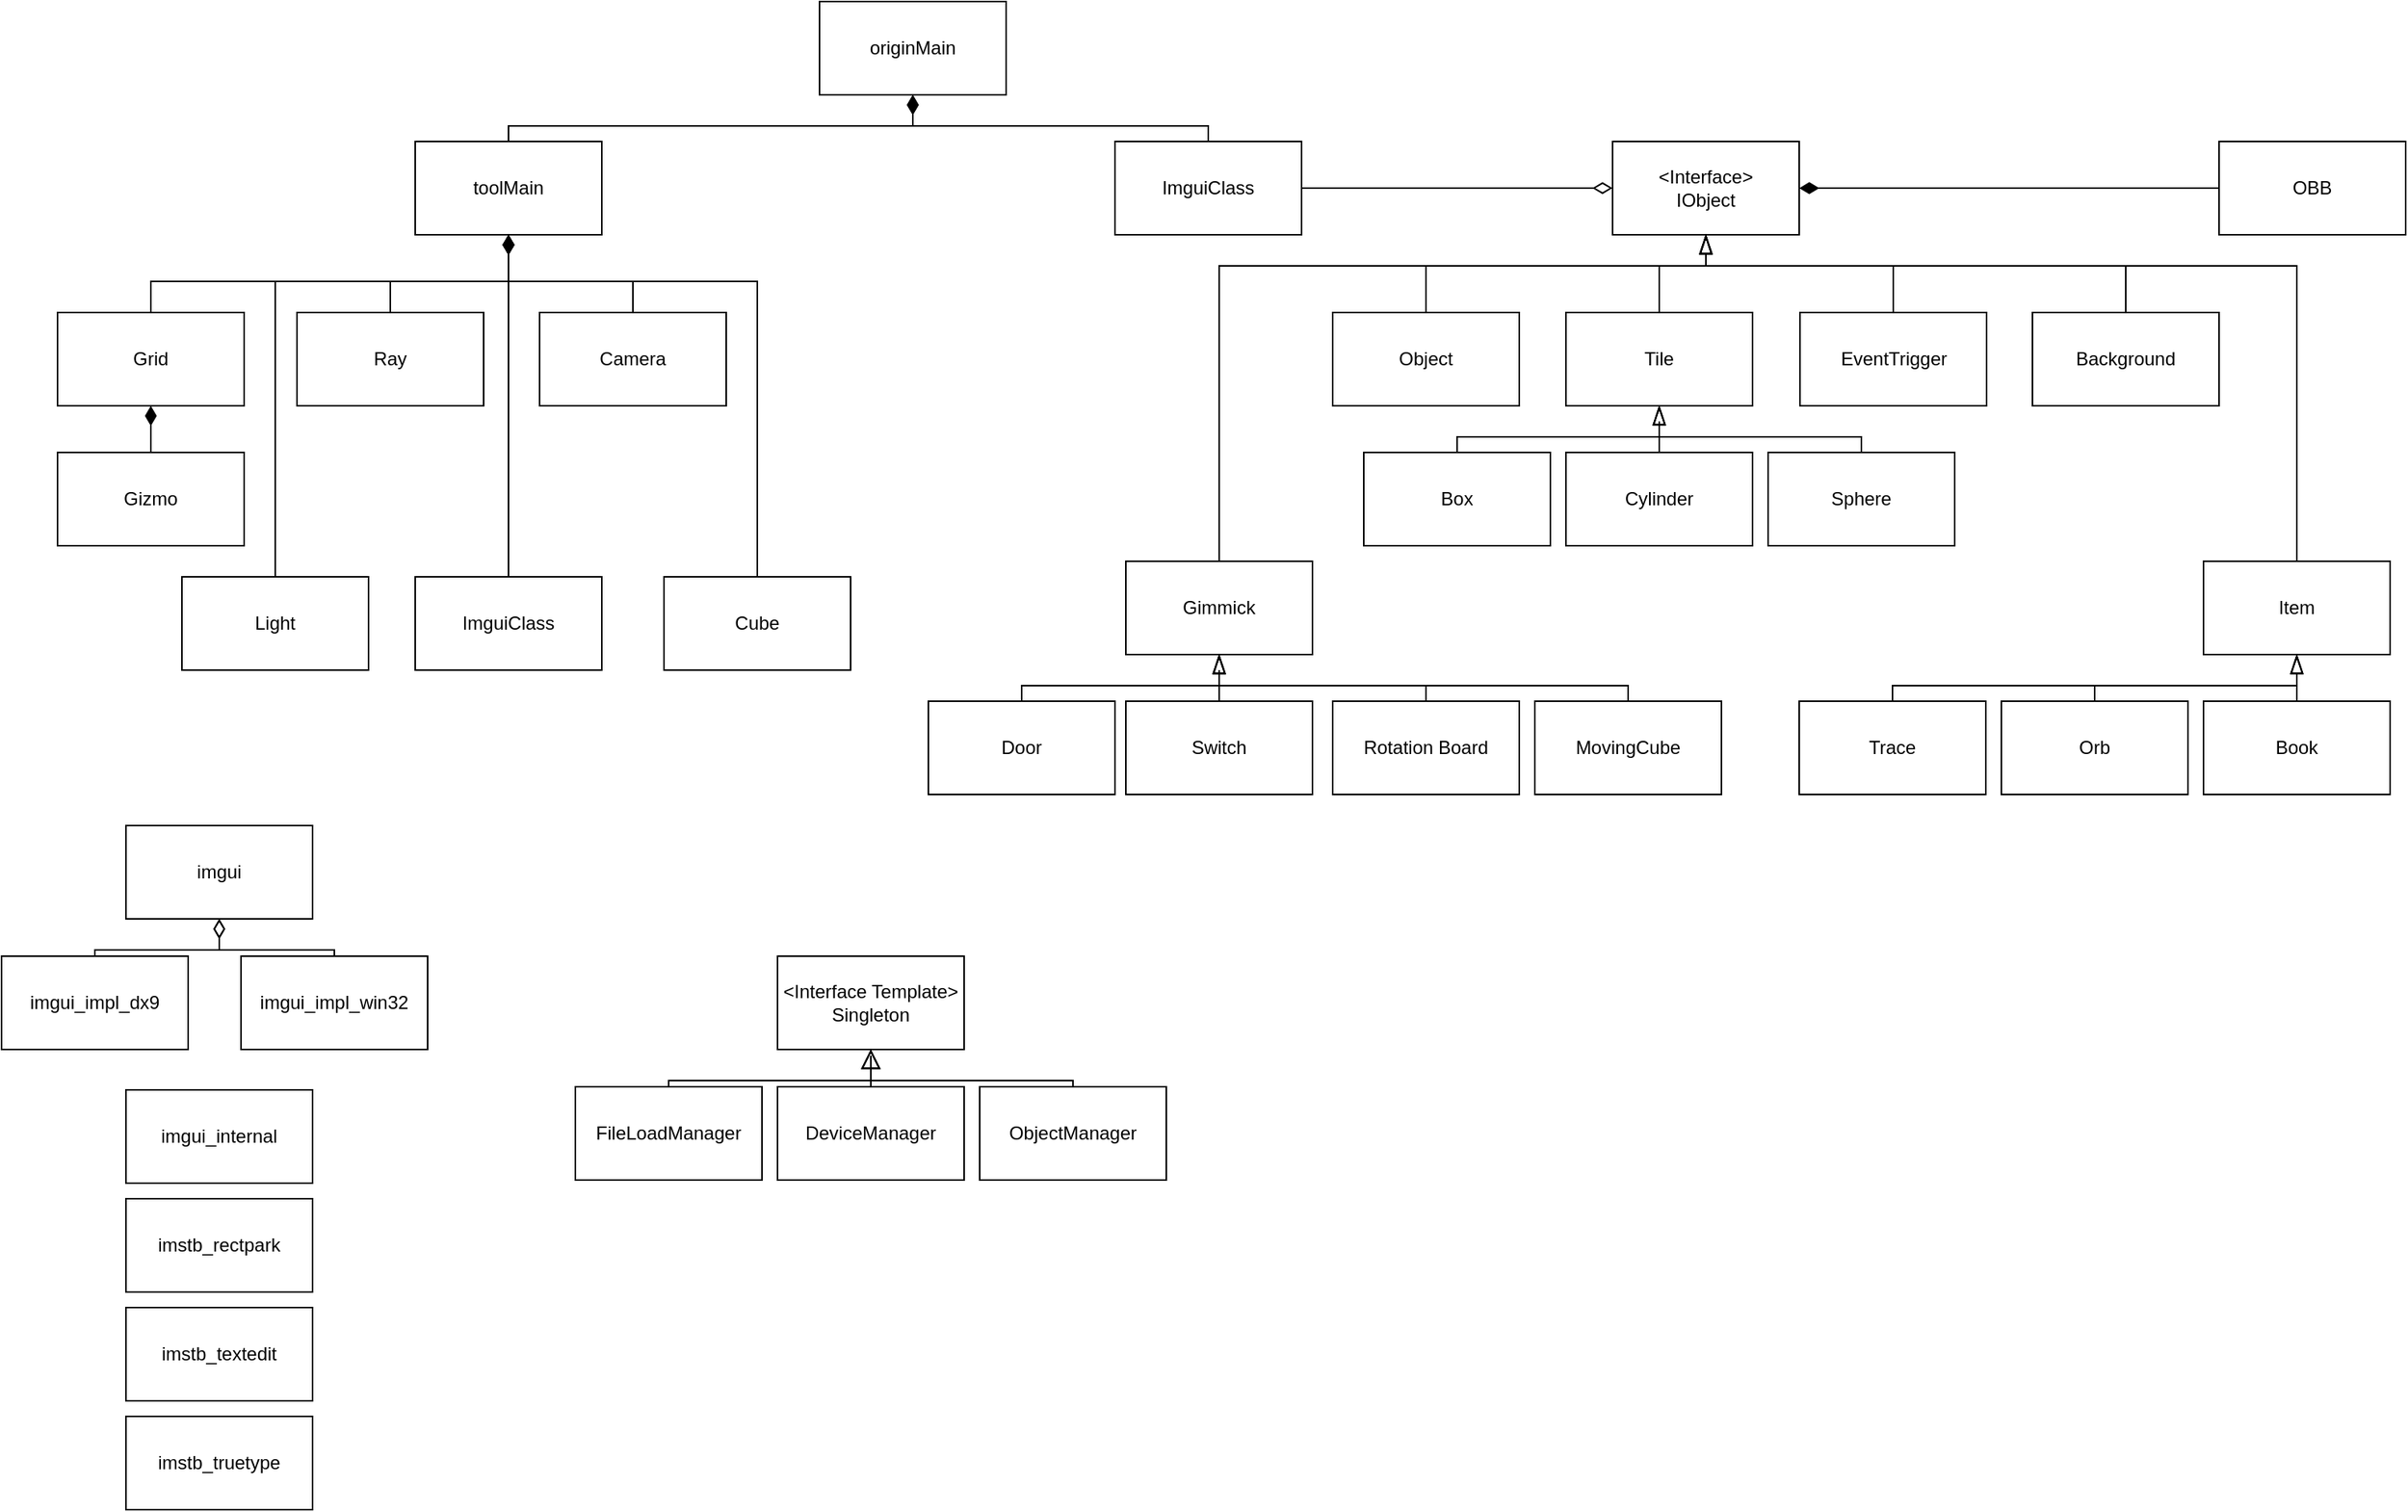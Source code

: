 <mxfile version="13.6.2" type="device" pages="2"><diagram id="NQ89EqoyAP7iYpP9flyT" name="maptool"><mxGraphModel dx="2595" dy="1518" grid="1" gridSize="10" guides="1" tooltips="1" connect="1" arrows="1" fold="1" page="1" pageScale="1" pageWidth="827" pageHeight="1169" math="0" shadow="0"><root><mxCell id="0"/><mxCell id="1" parent="0"/><mxCell id="WoX8dIiPZ_LJvQ6sm2_s-66" style="edgeStyle=orthogonalEdgeStyle;rounded=0;orthogonalLoop=1;jettySize=auto;html=1;startArrow=none;startFill=0;endArrow=diamondThin;endFill=1;endSize=10;" edge="1" parent="1" source="WoX8dIiPZ_LJvQ6sm2_s-1" target="WoX8dIiPZ_LJvQ6sm2_s-12"><mxGeometry relative="1" as="geometry"><Array as="points"><mxPoint x="371" y="110"/><mxPoint x="631" y="110"/></Array></mxGeometry></mxCell><mxCell id="WoX8dIiPZ_LJvQ6sm2_s-1" value="toolMain" style="rounded=0;whiteSpace=wrap;html=1;" vertex="1" parent="1"><mxGeometry x="311" y="120" width="120" height="60" as="geometry"/></mxCell><mxCell id="WoX8dIiPZ_LJvQ6sm2_s-60" style="edgeStyle=orthogonalEdgeStyle;rounded=0;orthogonalLoop=1;jettySize=auto;html=1;exitX=0.5;exitY=0;exitDx=0;exitDy=0;entryX=0.5;entryY=1;entryDx=0;entryDy=0;startArrow=none;startFill=0;endArrow=diamondThin;endFill=1;endSize=10;" edge="1" parent="1" source="WoX8dIiPZ_LJvQ6sm2_s-2" target="WoX8dIiPZ_LJvQ6sm2_s-1"><mxGeometry relative="1" as="geometry"><Array as="points"><mxPoint x="141" y="210"/><mxPoint x="371" y="210"/></Array></mxGeometry></mxCell><mxCell id="WoX8dIiPZ_LJvQ6sm2_s-2" value="Grid" style="rounded=0;whiteSpace=wrap;html=1;" vertex="1" parent="1"><mxGeometry x="81" y="230" width="120" height="60" as="geometry"/></mxCell><mxCell id="WoX8dIiPZ_LJvQ6sm2_s-65" style="edgeStyle=orthogonalEdgeStyle;rounded=0;orthogonalLoop=1;jettySize=auto;html=1;exitX=0.5;exitY=0;exitDx=0;exitDy=0;entryX=0.5;entryY=1;entryDx=0;entryDy=0;startArrow=none;startFill=0;endArrow=diamondThin;endFill=1;endSize=10;" edge="1" parent="1" source="WoX8dIiPZ_LJvQ6sm2_s-3" target="WoX8dIiPZ_LJvQ6sm2_s-1"><mxGeometry relative="1" as="geometry"><Array as="points"><mxPoint x="531" y="400"/><mxPoint x="531" y="210"/><mxPoint x="371" y="210"/></Array></mxGeometry></mxCell><mxCell id="WoX8dIiPZ_LJvQ6sm2_s-3" value="Cube" style="rounded=0;whiteSpace=wrap;html=1;" vertex="1" parent="1"><mxGeometry x="471" y="400" width="120" height="60" as="geometry"/></mxCell><mxCell id="WoX8dIiPZ_LJvQ6sm2_s-64" style="edgeStyle=orthogonalEdgeStyle;rounded=0;orthogonalLoop=1;jettySize=auto;html=1;exitX=0.5;exitY=0;exitDx=0;exitDy=0;startArrow=none;startFill=0;endArrow=diamondThin;endFill=1;endSize=10;" edge="1" parent="1" source="WoX8dIiPZ_LJvQ6sm2_s-4"><mxGeometry relative="1" as="geometry"><mxPoint x="371" y="180" as="targetPoint"/><Array as="points"><mxPoint x="451" y="210"/><mxPoint x="371" y="210"/></Array></mxGeometry></mxCell><mxCell id="WoX8dIiPZ_LJvQ6sm2_s-4" value="Camera" style="rounded=0;whiteSpace=wrap;html=1;" vertex="1" parent="1"><mxGeometry x="391" y="230" width="120" height="60" as="geometry"/></mxCell><mxCell id="WoX8dIiPZ_LJvQ6sm2_s-63" style="edgeStyle=orthogonalEdgeStyle;rounded=0;orthogonalLoop=1;jettySize=auto;html=1;exitX=0.5;exitY=0;exitDx=0;exitDy=0;startArrow=none;startFill=0;endArrow=diamondThin;endFill=1;endSize=10;" edge="1" parent="1" source="WoX8dIiPZ_LJvQ6sm2_s-5"><mxGeometry relative="1" as="geometry"><mxPoint x="371" y="180" as="targetPoint"/></mxGeometry></mxCell><mxCell id="WoX8dIiPZ_LJvQ6sm2_s-5" value="ImguiClass" style="rounded=0;whiteSpace=wrap;html=1;" vertex="1" parent="1"><mxGeometry x="311" y="400" width="120" height="60" as="geometry"/></mxCell><mxCell id="WoX8dIiPZ_LJvQ6sm2_s-62" style="edgeStyle=orthogonalEdgeStyle;rounded=0;orthogonalLoop=1;jettySize=auto;html=1;exitX=0.5;exitY=0;exitDx=0;exitDy=0;entryX=0.5;entryY=1;entryDx=0;entryDy=0;startArrow=none;startFill=0;endArrow=diamondThin;endFill=1;endSize=10;" edge="1" parent="1" source="WoX8dIiPZ_LJvQ6sm2_s-6" target="WoX8dIiPZ_LJvQ6sm2_s-1"><mxGeometry relative="1" as="geometry"><Array as="points"><mxPoint x="295" y="210"/><mxPoint x="371" y="210"/></Array></mxGeometry></mxCell><mxCell id="WoX8dIiPZ_LJvQ6sm2_s-6" value="Ray" style="rounded=0;whiteSpace=wrap;html=1;" vertex="1" parent="1"><mxGeometry x="235" y="230" width="120" height="60" as="geometry"/></mxCell><mxCell id="WoX8dIiPZ_LJvQ6sm2_s-61" style="edgeStyle=orthogonalEdgeStyle;rounded=0;orthogonalLoop=1;jettySize=auto;html=1;exitX=0.5;exitY=0;exitDx=0;exitDy=0;startArrow=none;startFill=0;endArrow=diamondThin;endFill=1;endSize=10;" edge="1" parent="1" source="WoX8dIiPZ_LJvQ6sm2_s-7"><mxGeometry relative="1" as="geometry"><mxPoint x="371" y="180" as="targetPoint"/><Array as="points"><mxPoint x="221" y="400"/><mxPoint x="221" y="210"/><mxPoint x="371" y="210"/></Array></mxGeometry></mxCell><mxCell id="WoX8dIiPZ_LJvQ6sm2_s-7" value="Light" style="rounded=0;whiteSpace=wrap;html=1;" vertex="1" parent="1"><mxGeometry x="161" y="400" width="120" height="60" as="geometry"/></mxCell><mxCell id="WoX8dIiPZ_LJvQ6sm2_s-59" style="edgeStyle=orthogonalEdgeStyle;rounded=0;orthogonalLoop=1;jettySize=auto;html=1;exitX=0.5;exitY=0;exitDx=0;exitDy=0;entryX=0.5;entryY=1;entryDx=0;entryDy=0;startArrow=none;startFill=0;endArrow=diamondThin;endFill=1;endSize=10;" edge="1" parent="1" source="WoX8dIiPZ_LJvQ6sm2_s-9" target="WoX8dIiPZ_LJvQ6sm2_s-2"><mxGeometry relative="1" as="geometry"/></mxCell><mxCell id="WoX8dIiPZ_LJvQ6sm2_s-9" value="Gizmo" style="rounded=0;whiteSpace=wrap;html=1;" vertex="1" parent="1"><mxGeometry x="81" y="320" width="120" height="60" as="geometry"/></mxCell><mxCell id="WoX8dIiPZ_LJvQ6sm2_s-67" style="edgeStyle=orthogonalEdgeStyle;rounded=0;orthogonalLoop=1;jettySize=auto;html=1;exitX=0.5;exitY=0;exitDx=0;exitDy=0;entryX=0.5;entryY=1;entryDx=0;entryDy=0;startArrow=none;startFill=0;endArrow=diamondThin;endFill=1;endSize=10;" edge="1" parent="1" source="WoX8dIiPZ_LJvQ6sm2_s-11" target="WoX8dIiPZ_LJvQ6sm2_s-12"><mxGeometry relative="1" as="geometry"><Array as="points"><mxPoint x="821" y="110"/><mxPoint x="631" y="110"/></Array></mxGeometry></mxCell><mxCell id="WoX8dIiPZ_LJvQ6sm2_s-68" style="edgeStyle=orthogonalEdgeStyle;rounded=0;orthogonalLoop=1;jettySize=auto;html=1;exitX=1;exitY=0.5;exitDx=0;exitDy=0;startArrow=none;startFill=0;endArrow=diamondThin;endFill=0;endSize=10;" edge="1" parent="1" source="WoX8dIiPZ_LJvQ6sm2_s-11" target="WoX8dIiPZ_LJvQ6sm2_s-13"><mxGeometry relative="1" as="geometry"/></mxCell><mxCell id="WoX8dIiPZ_LJvQ6sm2_s-11" value="ImguiClass" style="rounded=0;whiteSpace=wrap;html=1;" vertex="1" parent="1"><mxGeometry x="761" y="120" width="120" height="60" as="geometry"/></mxCell><mxCell id="WoX8dIiPZ_LJvQ6sm2_s-12" value="originMain" style="rounded=0;whiteSpace=wrap;html=1;" vertex="1" parent="1"><mxGeometry x="571" y="30" width="120" height="60" as="geometry"/></mxCell><mxCell id="WoX8dIiPZ_LJvQ6sm2_s-13" value="&amp;lt;Interface&amp;gt;&lt;br&gt;IObject" style="rounded=0;whiteSpace=wrap;html=1;" vertex="1" parent="1"><mxGeometry x="1081" y="120" width="120" height="60" as="geometry"/></mxCell><mxCell id="WoX8dIiPZ_LJvQ6sm2_s-69" style="edgeStyle=orthogonalEdgeStyle;rounded=0;orthogonalLoop=1;jettySize=auto;html=1;exitX=0;exitY=0.5;exitDx=0;exitDy=0;entryX=1;entryY=0.5;entryDx=0;entryDy=0;startArrow=none;startFill=0;endArrow=diamondThin;endFill=1;endSize=10;" edge="1" parent="1" source="WoX8dIiPZ_LJvQ6sm2_s-14" target="WoX8dIiPZ_LJvQ6sm2_s-13"><mxGeometry relative="1" as="geometry"/></mxCell><mxCell id="WoX8dIiPZ_LJvQ6sm2_s-14" value="OBB" style="rounded=0;whiteSpace=wrap;html=1;" vertex="1" parent="1"><mxGeometry x="1471" y="120" width="120" height="60" as="geometry"/></mxCell><mxCell id="WoX8dIiPZ_LJvQ6sm2_s-73" style="edgeStyle=orthogonalEdgeStyle;rounded=0;orthogonalLoop=1;jettySize=auto;html=1;exitX=0.5;exitY=0;exitDx=0;exitDy=0;startArrow=none;startFill=0;endArrow=blockThin;endFill=0;endSize=10;" edge="1" parent="1" source="WoX8dIiPZ_LJvQ6sm2_s-15"><mxGeometry relative="1" as="geometry"><mxPoint x="1141" y="180" as="targetPoint"/><Array as="points"><mxPoint x="1411" y="200"/><mxPoint x="1141" y="200"/></Array></mxGeometry></mxCell><mxCell id="WoX8dIiPZ_LJvQ6sm2_s-15" value="Background" style="rounded=0;whiteSpace=wrap;html=1;" vertex="1" parent="1"><mxGeometry x="1351" y="230" width="120" height="60" as="geometry"/></mxCell><mxCell id="WoX8dIiPZ_LJvQ6sm2_s-72" style="edgeStyle=orthogonalEdgeStyle;rounded=0;orthogonalLoop=1;jettySize=auto;html=1;exitX=0.5;exitY=0;exitDx=0;exitDy=0;startArrow=none;startFill=0;endArrow=blockThin;endFill=0;endSize=10;" edge="1" parent="1" source="WoX8dIiPZ_LJvQ6sm2_s-16"><mxGeometry relative="1" as="geometry"><mxPoint x="1141" y="180" as="targetPoint"/><Array as="points"><mxPoint x="1262" y="200"/><mxPoint x="1141" y="200"/></Array></mxGeometry></mxCell><mxCell id="WoX8dIiPZ_LJvQ6sm2_s-16" value="EventTrigger" style="rounded=0;whiteSpace=wrap;html=1;" vertex="1" parent="1"><mxGeometry x="1201.5" y="230" width="120" height="60" as="geometry"/></mxCell><mxCell id="WoX8dIiPZ_LJvQ6sm2_s-71" style="edgeStyle=orthogonalEdgeStyle;rounded=0;orthogonalLoop=1;jettySize=auto;html=1;exitX=0.5;exitY=0;exitDx=0;exitDy=0;startArrow=none;startFill=0;endArrow=blockThin;endFill=0;endSize=10;" edge="1" parent="1" source="WoX8dIiPZ_LJvQ6sm2_s-17"><mxGeometry relative="1" as="geometry"><mxPoint x="1141" y="180" as="targetPoint"/><Array as="points"><mxPoint x="1111" y="200"/><mxPoint x="1141" y="200"/></Array></mxGeometry></mxCell><mxCell id="WoX8dIiPZ_LJvQ6sm2_s-17" value="Tile" style="rounded=0;whiteSpace=wrap;html=1;" vertex="1" parent="1"><mxGeometry x="1051" y="230" width="120" height="60" as="geometry"/></mxCell><mxCell id="WoX8dIiPZ_LJvQ6sm2_s-70" style="edgeStyle=orthogonalEdgeStyle;rounded=0;orthogonalLoop=1;jettySize=auto;html=1;exitX=0.5;exitY=0;exitDx=0;exitDy=0;entryX=0.5;entryY=1;entryDx=0;entryDy=0;startArrow=none;startFill=0;endArrow=blockThin;endFill=0;endSize=10;" edge="1" parent="1" source="WoX8dIiPZ_LJvQ6sm2_s-18" target="WoX8dIiPZ_LJvQ6sm2_s-13"><mxGeometry relative="1" as="geometry"><Array as="points"><mxPoint x="961" y="200"/><mxPoint x="1141" y="200"/></Array></mxGeometry></mxCell><mxCell id="WoX8dIiPZ_LJvQ6sm2_s-18" value="Object" style="rounded=0;whiteSpace=wrap;html=1;" vertex="1" parent="1"><mxGeometry x="901" y="230" width="120" height="60" as="geometry"/></mxCell><mxCell id="WoX8dIiPZ_LJvQ6sm2_s-76" style="edgeStyle=orthogonalEdgeStyle;rounded=0;orthogonalLoop=1;jettySize=auto;html=1;entryX=0.5;entryY=1;entryDx=0;entryDy=0;startArrow=none;startFill=0;endArrow=blockThin;endFill=0;endSize=10;" edge="1" parent="1" source="WoX8dIiPZ_LJvQ6sm2_s-19" target="WoX8dIiPZ_LJvQ6sm2_s-17"><mxGeometry relative="1" as="geometry"><Array as="points"><mxPoint x="1241" y="310"/><mxPoint x="1111" y="310"/></Array></mxGeometry></mxCell><mxCell id="WoX8dIiPZ_LJvQ6sm2_s-19" value="Sphere" style="rounded=0;whiteSpace=wrap;html=1;" vertex="1" parent="1"><mxGeometry x="1181" y="320" width="120" height="60" as="geometry"/></mxCell><mxCell id="WoX8dIiPZ_LJvQ6sm2_s-74" style="edgeStyle=orthogonalEdgeStyle;rounded=0;orthogonalLoop=1;jettySize=auto;html=1;entryX=0.5;entryY=1;entryDx=0;entryDy=0;startArrow=none;startFill=0;endArrow=blockThin;endFill=0;endSize=10;" edge="1" parent="1" source="WoX8dIiPZ_LJvQ6sm2_s-20" target="WoX8dIiPZ_LJvQ6sm2_s-17"><mxGeometry relative="1" as="geometry"><Array as="points"><mxPoint x="981" y="310"/><mxPoint x="1111" y="310"/></Array></mxGeometry></mxCell><mxCell id="WoX8dIiPZ_LJvQ6sm2_s-20" value="Box" style="rounded=0;whiteSpace=wrap;html=1;" vertex="1" parent="1"><mxGeometry x="921" y="320" width="120" height="60" as="geometry"/></mxCell><mxCell id="WoX8dIiPZ_LJvQ6sm2_s-75" value="" style="edgeStyle=orthogonalEdgeStyle;rounded=0;orthogonalLoop=1;jettySize=auto;html=1;startArrow=none;startFill=0;endArrow=blockThin;endFill=0;endSize=10;" edge="1" parent="1" source="WoX8dIiPZ_LJvQ6sm2_s-21" target="WoX8dIiPZ_LJvQ6sm2_s-17"><mxGeometry relative="1" as="geometry"/></mxCell><mxCell id="WoX8dIiPZ_LJvQ6sm2_s-21" value="Cylinder" style="rounded=0;whiteSpace=wrap;html=1;" vertex="1" parent="1"><mxGeometry x="1051" y="320" width="120" height="60" as="geometry"/></mxCell><mxCell id="WoX8dIiPZ_LJvQ6sm2_s-82" style="edgeStyle=orthogonalEdgeStyle;rounded=0;orthogonalLoop=1;jettySize=auto;html=1;exitX=0.5;exitY=0;exitDx=0;exitDy=0;entryX=0.5;entryY=1;entryDx=0;entryDy=0;startArrow=none;startFill=0;endArrow=blockThin;endFill=0;endSize=10;" edge="1" parent="1" source="WoX8dIiPZ_LJvQ6sm2_s-22" target="WoX8dIiPZ_LJvQ6sm2_s-13"><mxGeometry relative="1" as="geometry"><Array as="points"><mxPoint x="1521" y="200"/><mxPoint x="1141" y="200"/></Array></mxGeometry></mxCell><mxCell id="WoX8dIiPZ_LJvQ6sm2_s-22" value="Item" style="rounded=0;whiteSpace=wrap;html=1;" vertex="1" parent="1"><mxGeometry x="1461" y="390" width="120" height="60" as="geometry"/></mxCell><mxCell id="WoX8dIiPZ_LJvQ6sm2_s-77" style="edgeStyle=orthogonalEdgeStyle;rounded=0;orthogonalLoop=1;jettySize=auto;html=1;exitX=0.5;exitY=0;exitDx=0;exitDy=0;entryX=0.5;entryY=1;entryDx=0;entryDy=0;startArrow=none;startFill=0;endArrow=blockThin;endFill=0;endSize=10;" edge="1" parent="1" source="WoX8dIiPZ_LJvQ6sm2_s-23" target="WoX8dIiPZ_LJvQ6sm2_s-13"><mxGeometry relative="1" as="geometry"><Array as="points"><mxPoint x="828" y="200"/><mxPoint x="1141" y="200"/></Array></mxGeometry></mxCell><mxCell id="WoX8dIiPZ_LJvQ6sm2_s-23" value="Gimmick" style="rounded=0;whiteSpace=wrap;html=1;" vertex="1" parent="1"><mxGeometry x="768" y="390" width="120" height="60" as="geometry"/></mxCell><mxCell id="WoX8dIiPZ_LJvQ6sm2_s-84" style="edgeStyle=orthogonalEdgeStyle;rounded=0;orthogonalLoop=1;jettySize=auto;html=1;exitX=0.5;exitY=0;exitDx=0;exitDy=0;startArrow=none;startFill=0;endArrow=blockThin;endFill=0;endSize=10;" edge="1" parent="1" source="WoX8dIiPZ_LJvQ6sm2_s-24"><mxGeometry relative="1" as="geometry"><mxPoint x="1521" y="450" as="targetPoint"/><Array as="points"><mxPoint x="1391" y="470"/><mxPoint x="1521" y="470"/></Array></mxGeometry></mxCell><mxCell id="WoX8dIiPZ_LJvQ6sm2_s-24" value="Orb" style="rounded=0;whiteSpace=wrap;html=1;" vertex="1" parent="1"><mxGeometry x="1331" y="480" width="120" height="60" as="geometry"/></mxCell><mxCell id="WoX8dIiPZ_LJvQ6sm2_s-85" style="edgeStyle=orthogonalEdgeStyle;rounded=0;orthogonalLoop=1;jettySize=auto;html=1;exitX=0.5;exitY=0;exitDx=0;exitDy=0;startArrow=none;startFill=0;endArrow=blockThin;endFill=0;endSize=10;" edge="1" parent="1" source="WoX8dIiPZ_LJvQ6sm2_s-25"><mxGeometry relative="1" as="geometry"><mxPoint x="1521" y="450" as="targetPoint"/><Array as="points"><mxPoint x="1261" y="470"/><mxPoint x="1521" y="470"/></Array></mxGeometry></mxCell><mxCell id="WoX8dIiPZ_LJvQ6sm2_s-25" value="Trace" style="rounded=0;whiteSpace=wrap;html=1;" vertex="1" parent="1"><mxGeometry x="1201" y="480" width="120" height="60" as="geometry"/></mxCell><mxCell id="WoX8dIiPZ_LJvQ6sm2_s-83" style="edgeStyle=orthogonalEdgeStyle;rounded=0;orthogonalLoop=1;jettySize=auto;html=1;exitX=0.5;exitY=0;exitDx=0;exitDy=0;entryX=0.5;entryY=1;entryDx=0;entryDy=0;startArrow=none;startFill=0;endArrow=blockThin;endFill=0;endSize=10;" edge="1" parent="1" source="WoX8dIiPZ_LJvQ6sm2_s-26" target="WoX8dIiPZ_LJvQ6sm2_s-22"><mxGeometry relative="1" as="geometry"/></mxCell><mxCell id="WoX8dIiPZ_LJvQ6sm2_s-26" value="Book" style="rounded=0;whiteSpace=wrap;html=1;" vertex="1" parent="1"><mxGeometry x="1461" y="480" width="120" height="60" as="geometry"/></mxCell><mxCell id="WoX8dIiPZ_LJvQ6sm2_s-79" value="" style="edgeStyle=orthogonalEdgeStyle;rounded=0;orthogonalLoop=1;jettySize=auto;html=1;startArrow=none;startFill=0;endArrow=blockThin;endFill=0;endSize=10;" edge="1" parent="1" source="WoX8dIiPZ_LJvQ6sm2_s-27" target="WoX8dIiPZ_LJvQ6sm2_s-23"><mxGeometry relative="1" as="geometry"/></mxCell><mxCell id="WoX8dIiPZ_LJvQ6sm2_s-27" value="Switch" style="rounded=0;whiteSpace=wrap;html=1;" vertex="1" parent="1"><mxGeometry x="768" y="480" width="120" height="60" as="geometry"/></mxCell><mxCell id="WoX8dIiPZ_LJvQ6sm2_s-78" style="edgeStyle=orthogonalEdgeStyle;rounded=0;orthogonalLoop=1;jettySize=auto;html=1;exitX=0.5;exitY=0;exitDx=0;exitDy=0;entryX=0.5;entryY=1;entryDx=0;entryDy=0;startArrow=none;startFill=0;endArrow=blockThin;endFill=0;endSize=10;" edge="1" parent="1" source="WoX8dIiPZ_LJvQ6sm2_s-28" target="WoX8dIiPZ_LJvQ6sm2_s-23"><mxGeometry relative="1" as="geometry"><Array as="points"><mxPoint x="701" y="470"/><mxPoint x="828" y="470"/></Array></mxGeometry></mxCell><mxCell id="WoX8dIiPZ_LJvQ6sm2_s-28" value="Door" style="rounded=0;whiteSpace=wrap;html=1;" vertex="1" parent="1"><mxGeometry x="641" y="480" width="120" height="60" as="geometry"/></mxCell><mxCell id="WoX8dIiPZ_LJvQ6sm2_s-80" style="edgeStyle=orthogonalEdgeStyle;rounded=0;orthogonalLoop=1;jettySize=auto;html=1;entryX=0.5;entryY=1;entryDx=0;entryDy=0;startArrow=none;startFill=0;endArrow=blockThin;endFill=0;endSize=10;" edge="1" parent="1" source="WoX8dIiPZ_LJvQ6sm2_s-29" target="WoX8dIiPZ_LJvQ6sm2_s-23"><mxGeometry relative="1" as="geometry"><Array as="points"><mxPoint x="961" y="470"/><mxPoint x="828" y="470"/></Array></mxGeometry></mxCell><mxCell id="WoX8dIiPZ_LJvQ6sm2_s-29" value="Rotation Board" style="rounded=0;whiteSpace=wrap;html=1;" vertex="1" parent="1"><mxGeometry x="901" y="480" width="120" height="60" as="geometry"/></mxCell><mxCell id="WoX8dIiPZ_LJvQ6sm2_s-81" style="edgeStyle=orthogonalEdgeStyle;rounded=0;orthogonalLoop=1;jettySize=auto;html=1;entryX=0.5;entryY=1;entryDx=0;entryDy=0;startArrow=none;startFill=0;endArrow=blockThin;endFill=0;endSize=10;" edge="1" parent="1" source="WoX8dIiPZ_LJvQ6sm2_s-30" target="WoX8dIiPZ_LJvQ6sm2_s-23"><mxGeometry relative="1" as="geometry"><Array as="points"><mxPoint x="1091" y="470"/><mxPoint x="828" y="470"/></Array></mxGeometry></mxCell><mxCell id="WoX8dIiPZ_LJvQ6sm2_s-30" value="MovingCube" style="rounded=0;whiteSpace=wrap;html=1;" vertex="1" parent="1"><mxGeometry x="1031" y="480" width="120" height="60" as="geometry"/></mxCell><mxCell id="WoX8dIiPZ_LJvQ6sm2_s-33" value="imgui" style="rounded=0;whiteSpace=wrap;html=1;" vertex="1" parent="1"><mxGeometry x="125" y="560" width="120" height="60" as="geometry"/></mxCell><mxCell id="WoX8dIiPZ_LJvQ6sm2_s-55" style="edgeStyle=orthogonalEdgeStyle;rounded=0;orthogonalLoop=1;jettySize=auto;html=1;exitX=0.5;exitY=0;exitDx=0;exitDy=0;entryX=0.5;entryY=1;entryDx=0;entryDy=0;startArrow=none;startFill=0;endArrow=diamondThin;endFill=0;endSize=10;" edge="1" parent="1" source="WoX8dIiPZ_LJvQ6sm2_s-34" target="WoX8dIiPZ_LJvQ6sm2_s-33"><mxGeometry relative="1" as="geometry"><Array as="points"><mxPoint x="105" y="640"/><mxPoint x="185" y="640"/></Array></mxGeometry></mxCell><mxCell id="WoX8dIiPZ_LJvQ6sm2_s-34" value="imgui_impl_dx9" style="rounded=0;whiteSpace=wrap;html=1;" vertex="1" parent="1"><mxGeometry x="45" y="644" width="120" height="60" as="geometry"/></mxCell><mxCell id="WoX8dIiPZ_LJvQ6sm2_s-56" style="edgeStyle=orthogonalEdgeStyle;rounded=0;orthogonalLoop=1;jettySize=auto;html=1;exitX=0.5;exitY=0;exitDx=0;exitDy=0;entryX=0.5;entryY=1;entryDx=0;entryDy=0;startArrow=none;startFill=0;endArrow=diamondThin;endFill=0;endSize=10;" edge="1" parent="1" source="WoX8dIiPZ_LJvQ6sm2_s-35" target="WoX8dIiPZ_LJvQ6sm2_s-33"><mxGeometry relative="1" as="geometry"><Array as="points"><mxPoint x="259" y="640"/><mxPoint x="185" y="640"/></Array></mxGeometry></mxCell><mxCell id="WoX8dIiPZ_LJvQ6sm2_s-35" value="imgui_impl_win32" style="rounded=0;whiteSpace=wrap;html=1;" vertex="1" parent="1"><mxGeometry x="199" y="644" width="120" height="60" as="geometry"/></mxCell><mxCell id="WoX8dIiPZ_LJvQ6sm2_s-36" value="imgui_internal" style="rounded=0;whiteSpace=wrap;html=1;" vertex="1" parent="1"><mxGeometry x="125" y="730" width="120" height="60" as="geometry"/></mxCell><mxCell id="WoX8dIiPZ_LJvQ6sm2_s-37" value="imstb_rectpark" style="rounded=0;whiteSpace=wrap;html=1;" vertex="1" parent="1"><mxGeometry x="125" y="800" width="120" height="60" as="geometry"/></mxCell><mxCell id="WoX8dIiPZ_LJvQ6sm2_s-38" value="imstb_textedit" style="rounded=0;whiteSpace=wrap;html=1;" vertex="1" parent="1"><mxGeometry x="125" y="870" width="120" height="60" as="geometry"/></mxCell><mxCell id="WoX8dIiPZ_LJvQ6sm2_s-39" value="imstb_truetype" style="rounded=0;whiteSpace=wrap;html=1;" vertex="1" parent="1"><mxGeometry x="125" y="940" width="120" height="60" as="geometry"/></mxCell><mxCell id="WoX8dIiPZ_LJvQ6sm2_s-47" value="&amp;lt;Interface Template&amp;gt;&lt;br&gt;Singleton" style="rounded=0;whiteSpace=wrap;html=1;" vertex="1" parent="1"><mxGeometry x="544" y="644" width="120" height="60" as="geometry"/></mxCell><mxCell id="WoX8dIiPZ_LJvQ6sm2_s-51" style="edgeStyle=orthogonalEdgeStyle;rounded=0;orthogonalLoop=1;jettySize=auto;html=1;entryX=0.5;entryY=1;entryDx=0;entryDy=0;startArrow=none;startFill=0;endArrow=block;endFill=0;endSize=10;" edge="1" parent="1" source="WoX8dIiPZ_LJvQ6sm2_s-48" target="WoX8dIiPZ_LJvQ6sm2_s-47"><mxGeometry relative="1" as="geometry"/></mxCell><mxCell id="WoX8dIiPZ_LJvQ6sm2_s-48" value="DeviceManager" style="rounded=0;whiteSpace=wrap;html=1;" vertex="1" parent="1"><mxGeometry x="544" y="728" width="120" height="60" as="geometry"/></mxCell><mxCell id="WoX8dIiPZ_LJvQ6sm2_s-54" style="edgeStyle=orthogonalEdgeStyle;rounded=0;orthogonalLoop=1;jettySize=auto;html=1;exitX=0.5;exitY=0;exitDx=0;exitDy=0;entryX=0.5;entryY=1;entryDx=0;entryDy=0;startArrow=none;startFill=0;endArrow=block;endFill=0;endSize=10;" edge="1" parent="1" source="WoX8dIiPZ_LJvQ6sm2_s-49" target="WoX8dIiPZ_LJvQ6sm2_s-47"><mxGeometry relative="1" as="geometry"><Array as="points"><mxPoint x="474" y="724"/><mxPoint x="604" y="724"/></Array></mxGeometry></mxCell><mxCell id="WoX8dIiPZ_LJvQ6sm2_s-49" value="FileLoadManager" style="rounded=0;whiteSpace=wrap;html=1;" vertex="1" parent="1"><mxGeometry x="414" y="728" width="120" height="60" as="geometry"/></mxCell><mxCell id="WoX8dIiPZ_LJvQ6sm2_s-53" style="edgeStyle=orthogonalEdgeStyle;rounded=0;orthogonalLoop=1;jettySize=auto;html=1;exitX=0.5;exitY=0;exitDx=0;exitDy=0;entryX=0.5;entryY=1;entryDx=0;entryDy=0;startArrow=none;startFill=0;endArrow=block;endFill=0;endSize=10;" edge="1" parent="1" source="WoX8dIiPZ_LJvQ6sm2_s-50" target="WoX8dIiPZ_LJvQ6sm2_s-47"><mxGeometry relative="1" as="geometry"><Array as="points"><mxPoint x="734" y="724"/><mxPoint x="604" y="724"/></Array></mxGeometry></mxCell><mxCell id="WoX8dIiPZ_LJvQ6sm2_s-50" value="ObjectManager" style="rounded=0;whiteSpace=wrap;html=1;" vertex="1" parent="1"><mxGeometry x="674" y="728" width="120" height="60" as="geometry"/></mxCell></root></mxGraphModel></diagram><diagram id="gRVaSPkltRgxMXl3qAJE" name="client"><mxGraphModel dx="3137" dy="867" grid="1" gridSize="10" guides="1" tooltips="1" connect="1" arrows="1" fold="1" page="1" pageScale="1" pageWidth="827" pageHeight="1169" math="0" shadow="0"><root><mxCell id="mwovzheJpzp84PYF93v7-0"/><mxCell id="mwovzheJpzp84PYF93v7-1" parent="mwovzheJpzp84PYF93v7-0"/><mxCell id="CSlv9yUWihb5QcDPSpPc-0" value="MainGame" style="rounded=0;whiteSpace=wrap;html=1;" vertex="1" parent="mwovzheJpzp84PYF93v7-1"><mxGeometry x="-1420" y="40" width="120" height="60" as="geometry"/></mxCell><mxCell id="CSlv9yUWihb5QcDPSpPc-1" value="Camera" style="rounded=0;whiteSpace=wrap;html=1;" vertex="1" parent="mwovzheJpzp84PYF93v7-1"><mxGeometry x="-1420" y="130" width="120" height="60" as="geometry"/></mxCell><mxCell id="CSlv9yUWihb5QcDPSpPc-2" value="Grid" style="rounded=0;whiteSpace=wrap;html=1;" vertex="1" parent="mwovzheJpzp84PYF93v7-1"><mxGeometry x="-1020" y="130" width="120" height="60" as="geometry"/></mxCell><mxCell id="CSlv9yUWihb5QcDPSpPc-3" value="Gizmo" style="rounded=0;whiteSpace=wrap;html=1;" vertex="1" parent="mwovzheJpzp84PYF93v7-1"><mxGeometry x="-1020" y="240" width="120" height="60" as="geometry"/></mxCell><mxCell id="CSlv9yUWihb5QcDPSpPc-4" value="UI" style="rounded=0;whiteSpace=wrap;html=1;" vertex="1" parent="mwovzheJpzp84PYF93v7-1"><mxGeometry x="-1290" y="130" width="120" height="60" as="geometry"/></mxCell><mxCell id="CSlv9yUWihb5QcDPSpPc-5" value="Text" style="rounded=0;whiteSpace=wrap;html=1;" vertex="1" parent="mwovzheJpzp84PYF93v7-1"><mxGeometry x="-1160" y="130" width="120" height="60" as="geometry"/></mxCell><mxCell id="CSlv9yUWihb5QcDPSpPc-6" value="Character" style="rounded=0;whiteSpace=wrap;html=1;" vertex="1" parent="mwovzheJpzp84PYF93v7-1"><mxGeometry x="-1613.5" y="240" width="120" height="60" as="geometry"/></mxCell><mxCell id="CSlv9yUWihb5QcDPSpPc-7" value="Light" style="rounded=0;whiteSpace=wrap;html=1;" vertex="1" parent="mwovzheJpzp84PYF93v7-1"><mxGeometry x="-1550" y="130" width="120" height="60" as="geometry"/></mxCell><mxCell id="zVSQhqAkYuH4lsSTNxzK-0" value="Skydome" style="rounded=0;whiteSpace=wrap;html=1;" vertex="1" parent="mwovzheJpzp84PYF93v7-1"><mxGeometry x="-1483.5" y="240" width="120" height="60" as="geometry"/></mxCell><mxCell id="zVSQhqAkYuH4lsSTNxzK-1" value="Dragon" style="rounded=0;whiteSpace=wrap;html=1;" vertex="1" parent="mwovzheJpzp84PYF93v7-1"><mxGeometry x="-1353.5" y="240" width="120" height="60" as="geometry"/></mxCell><mxCell id="zVSQhqAkYuH4lsSTNxzK-2" value="Scene" style="rounded=0;whiteSpace=wrap;html=1;" vertex="1" parent="mwovzheJpzp84PYF93v7-1"><mxGeometry x="-1226.5" y="240" width="120" height="60" as="geometry"/></mxCell><mxCell id="zVSQhqAkYuH4lsSTNxzK-3" value="DxTeamProejct" style="rounded=0;whiteSpace=wrap;html=1;" vertex="1" parent="mwovzheJpzp84PYF93v7-1"><mxGeometry x="-1150" y="40" width="120" height="60" as="geometry"/></mxCell><mxCell id="zVSQhqAkYuH4lsSTNxzK-4" value="&amp;lt;Interface&amp;gt;&lt;br&gt;IListener" style="rounded=0;whiteSpace=wrap;html=1;" vertex="1" parent="mwovzheJpzp84PYF93v7-1"><mxGeometry x="-560" y="50" width="120" height="60" as="geometry"/></mxCell><mxCell id="zVSQhqAkYuH4lsSTNxzK-5" value="EventManager" style="rounded=0;whiteSpace=wrap;html=1;" vertex="1" parent="mwovzheJpzp84PYF93v7-1"><mxGeometry x="-720" y="150" width="120" height="60" as="geometry"/></mxCell><mxCell id="zVSQhqAkYuH4lsSTNxzK-6" value="GameManager" style="rounded=0;whiteSpace=wrap;html=1;" vertex="1" parent="mwovzheJpzp84PYF93v7-1"><mxGeometry x="-590" y="150" width="120" height="60" as="geometry"/></mxCell><mxCell id="zVSQhqAkYuH4lsSTNxzK-7" value="Caracter" style="rounded=0;whiteSpace=wrap;html=1;" vertex="1" parent="mwovzheJpzp84PYF93v7-1"><mxGeometry x="-460" y="150" width="120" height="60" as="geometry"/></mxCell><mxCell id="zVSQhqAkYuH4lsSTNxzK-8" value="Dragon" style="rounded=0;whiteSpace=wrap;html=1;" vertex="1" parent="mwovzheJpzp84PYF93v7-1"><mxGeometry x="-330" y="150" width="120" height="60" as="geometry"/></mxCell><mxCell id="zVSQhqAkYuH4lsSTNxzK-9" value="Ray" style="rounded=0;whiteSpace=wrap;html=1;" vertex="1" parent="mwovzheJpzp84PYF93v7-1"><mxGeometry x="-520" y="270" width="120" height="60" as="geometry"/></mxCell><mxCell id="zVSQhqAkYuH4lsSTNxzK-10" value="SkinnedMesh" style="rounded=0;whiteSpace=wrap;html=1;" vertex="1" parent="mwovzheJpzp84PYF93v7-1"><mxGeometry x="-380" y="270" width="120" height="60" as="geometry"/></mxCell><mxCell id="zVSQhqAkYuH4lsSTNxzK-22" style="edgeStyle=orthogonalEdgeStyle;rounded=0;orthogonalLoop=1;jettySize=auto;html=1;exitX=0.5;exitY=1;exitDx=0;exitDy=0;entryX=0.5;entryY=0;entryDx=0;entryDy=0;startArrow=none;startFill=0;endArrow=diamondThin;endFill=0;endSize=10;startSize=10;" edge="1" parent="mwovzheJpzp84PYF93v7-1" source="zVSQhqAkYuH4lsSTNxzK-11" target="zVSQhqAkYuH4lsSTNxzK-17"><mxGeometry relative="1" as="geometry"/></mxCell><mxCell id="zVSQhqAkYuH4lsSTNxzK-11" value="OBB" style="rounded=0;whiteSpace=wrap;html=1;" vertex="1" parent="mwovzheJpzp84PYF93v7-1"><mxGeometry x="-220" y="270" width="120" height="60" as="geometry"/></mxCell><mxCell id="zVSQhqAkYuH4lsSTNxzK-12" value="Allocate Hierachy" style="rounded=0;whiteSpace=wrap;html=1;" vertex="1" parent="mwovzheJpzp84PYF93v7-1"><mxGeometry x="-380" y="360" width="120" height="60" as="geometry"/></mxCell><mxCell id="zVSQhqAkYuH4lsSTNxzK-13" value="UI" style="rounded=0;whiteSpace=wrap;html=1;" vertex="1" parent="mwovzheJpzp84PYF93v7-1"><mxGeometry x="-800" y="240" width="120" height="60" as="geometry"/></mxCell><mxCell id="zVSQhqAkYuH4lsSTNxzK-14" value="Scene" style="rounded=0;whiteSpace=wrap;html=1;" vertex="1" parent="mwovzheJpzp84PYF93v7-1"><mxGeometry x="-660" y="240" width="120" height="60" as="geometry"/></mxCell><mxCell id="zVSQhqAkYuH4lsSTNxzK-16" value="Object" style="rounded=0;whiteSpace=wrap;html=1;" vertex="1" parent="mwovzheJpzp84PYF93v7-1"><mxGeometry y="150" width="120" height="60" as="geometry"/></mxCell><mxCell id="zVSQhqAkYuH4lsSTNxzK-17" value="IObject" style="rounded=0;whiteSpace=wrap;html=1;" vertex="1" parent="mwovzheJpzp84PYF93v7-1"><mxGeometry x="-120" y="400" width="120" height="60" as="geometry"/></mxCell><mxCell id="zVSQhqAkYuH4lsSTNxzK-18" value="PObject" style="rounded=0;whiteSpace=wrap;html=1;" vertex="1" parent="mwovzheJpzp84PYF93v7-1"><mxGeometry x="190" y="270" width="120" height="60" as="geometry"/></mxCell><mxCell id="zVSQhqAkYuH4lsSTNxzK-19" value="Box" style="rounded=0;whiteSpace=wrap;html=1;" vertex="1" parent="mwovzheJpzp84PYF93v7-1"><mxGeometry x="40" y="400" width="120" height="60" as="geometry"/></mxCell><mxCell id="zVSQhqAkYuH4lsSTNxzK-20" value="Cylinder" style="rounded=0;whiteSpace=wrap;html=1;" vertex="1" parent="mwovzheJpzp84PYF93v7-1"><mxGeometry x="340" y="400" width="120" height="60" as="geometry"/></mxCell><mxCell id="zVSQhqAkYuH4lsSTNxzK-21" value="Sphere" style="rounded=0;whiteSpace=wrap;html=1;" vertex="1" parent="mwovzheJpzp84PYF93v7-1"><mxGeometry x="190" y="400" width="120" height="60" as="geometry"/></mxCell></root></mxGraphModel></diagram></mxfile>